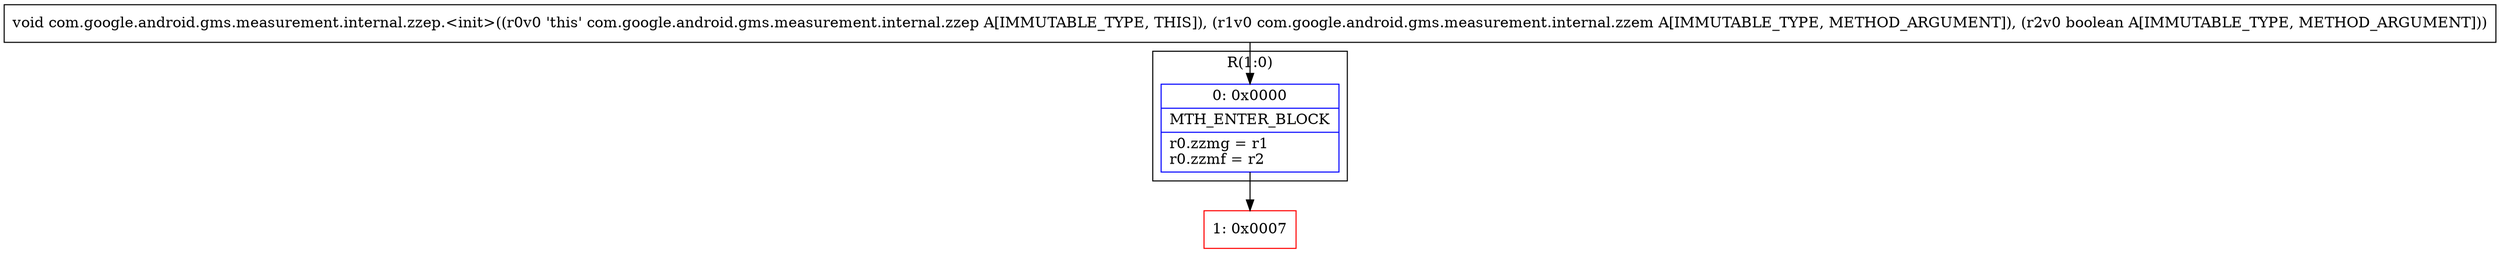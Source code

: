 digraph "CFG forcom.google.android.gms.measurement.internal.zzep.\<init\>(Lcom\/google\/android\/gms\/measurement\/internal\/zzem;Z)V" {
subgraph cluster_Region_1765175116 {
label = "R(1:0)";
node [shape=record,color=blue];
Node_0 [shape=record,label="{0\:\ 0x0000|MTH_ENTER_BLOCK\l|r0.zzmg = r1\lr0.zzmf = r2\l}"];
}
Node_1 [shape=record,color=red,label="{1\:\ 0x0007}"];
MethodNode[shape=record,label="{void com.google.android.gms.measurement.internal.zzep.\<init\>((r0v0 'this' com.google.android.gms.measurement.internal.zzep A[IMMUTABLE_TYPE, THIS]), (r1v0 com.google.android.gms.measurement.internal.zzem A[IMMUTABLE_TYPE, METHOD_ARGUMENT]), (r2v0 boolean A[IMMUTABLE_TYPE, METHOD_ARGUMENT])) }"];
MethodNode -> Node_0;
Node_0 -> Node_1;
}

